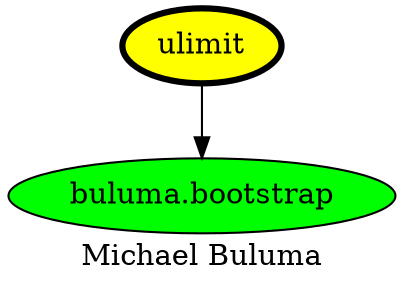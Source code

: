 digraph PhiloDilemma {
  label = "Michael Buluma" ;
  overlap=false
  {
    "ulimit" [fillcolor=yellow style=filled penwidth=3]
    "buluma.bootstrap" [fillcolor=green style=filled]
  }
  "ulimit" -> "buluma.bootstrap"
}
